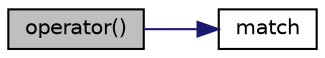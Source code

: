 digraph "operator()"
{
  bgcolor="transparent";
  edge [fontname="Helvetica",fontsize="10",labelfontname="Helvetica",labelfontsize="10"];
  node [fontname="Helvetica",fontsize="10",shape=record];
  rankdir="LR";
  Node6 [label="operator()",height=0.2,width=0.4,color="black", fillcolor="grey75", style="filled", fontcolor="black"];
  Node6 -> Node7 [color="midnightblue",fontsize="10",style="solid",fontname="Helvetica"];
  Node7 [label="match",height=0.2,width=0.4,color="black",URL="$a29553.html#a6eed83f5b8224d6cc9e70726595c6e4e",tooltip="Return true if string matches any of the regular expressions. "];
}
